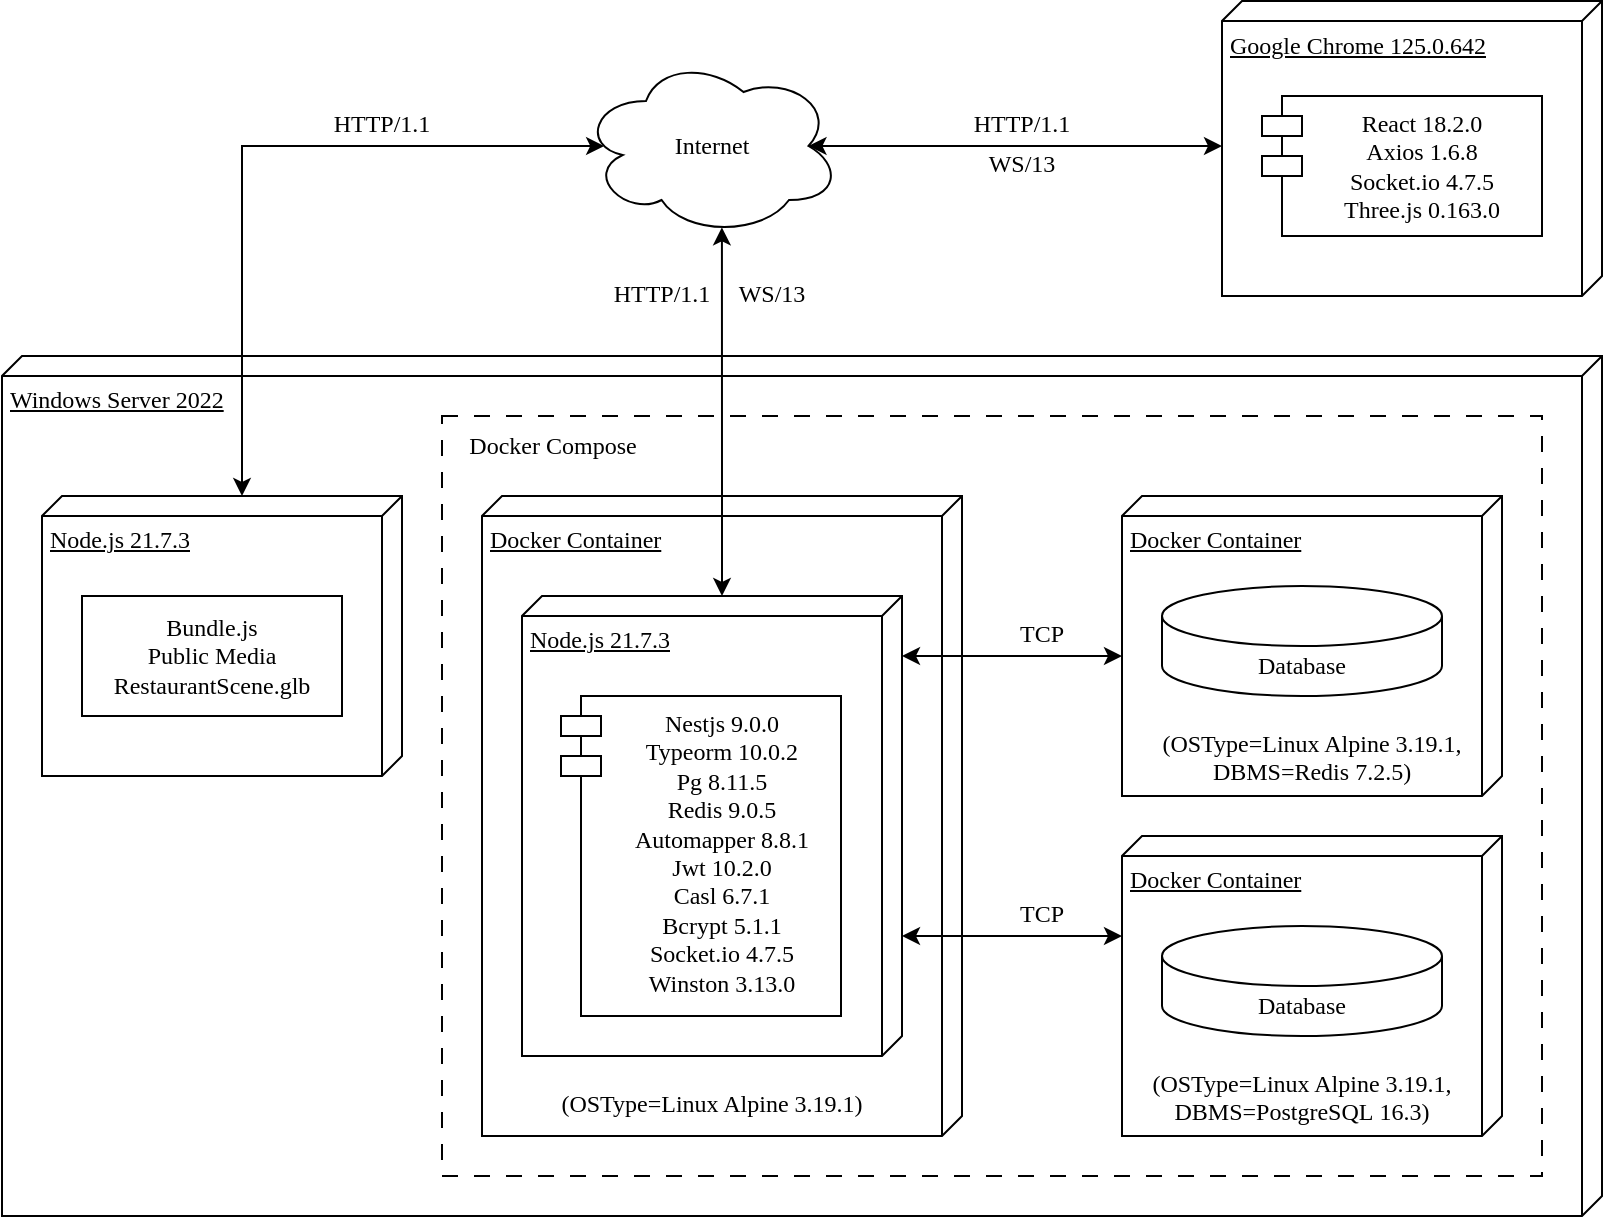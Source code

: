 <mxfile version="24.4.13" type="device">
  <diagram name="Страница — 1" id="NntWnEEcjp3JlhLhP7SL">
    <mxGraphModel dx="1967" dy="588" grid="1" gridSize="10" guides="1" tooltips="1" connect="1" arrows="1" fold="1" page="1" pageScale="1" pageWidth="827" pageHeight="1169" math="0" shadow="0">
      <root>
        <mxCell id="0" />
        <mxCell id="1" parent="0" />
        <mxCell id="Hx1Wna5k6tbOr8KZEkLQ-21" value="Windows Server 2022" style="verticalAlign=top;align=left;spacingTop=8;spacingLeft=2;spacingRight=12;shape=cube;size=10;direction=south;fontStyle=4;html=1;whiteSpace=wrap;fillColor=none;fontFamily=Times New Roman;" parent="1" vertex="1">
          <mxGeometry x="-320" y="230" width="800" height="430" as="geometry" />
        </mxCell>
        <mxCell id="REvpEQ_7IWV6Kqo4Qp0O-2" value="Node.js 21.7.3" style="verticalAlign=top;align=left;spacingTop=8;spacingLeft=2;spacingRight=12;shape=cube;size=10;direction=south;fontStyle=4;html=1;whiteSpace=wrap;fillColor=none;fontFamily=Times New Roman;" parent="1" vertex="1">
          <mxGeometry x="-300" y="300" width="180" height="140" as="geometry" />
        </mxCell>
        <mxCell id="Hx1Wna5k6tbOr8KZEkLQ-1" value="" style="rounded=0;whiteSpace=wrap;html=1;dashed=1;fillColor=none;perimeterSpacing=0;fontFamily=Times New Roman;glass=0;strokeWidth=1;dashPattern=8 8;" parent="1" vertex="1">
          <mxGeometry x="-100" y="260" width="550" height="380" as="geometry" />
        </mxCell>
        <mxCell id="Hx1Wna5k6tbOr8KZEkLQ-2" style="edgeStyle=orthogonalEdgeStyle;rounded=0;orthogonalLoop=1;jettySize=auto;html=1;startArrow=classic;startFill=1;fontFamily=Times New Roman;entryX=0.875;entryY=0.5;entryDx=0;entryDy=0;entryPerimeter=0;" parent="1" source="Hx1Wna5k6tbOr8KZEkLQ-3" target="REvpEQ_7IWV6Kqo4Qp0O-1" edge="1">
          <mxGeometry relative="1" as="geometry">
            <Array as="points">
              <mxPoint x="250" y="125" />
              <mxPoint x="250" y="125" />
            </Array>
          </mxGeometry>
        </mxCell>
        <mxCell id="Hx1Wna5k6tbOr8KZEkLQ-3" value="&lt;span style=&quot;text-align: center;&quot;&gt;Google Chrome 125.0.642&lt;/span&gt;" style="verticalAlign=top;align=left;spacingTop=8;spacingLeft=2;spacingRight=12;shape=cube;size=10;direction=south;fontStyle=4;html=1;whiteSpace=wrap;fillColor=none;fontFamily=Times New Roman;" parent="1" vertex="1">
          <mxGeometry x="290" y="52.5" width="190" height="147.5" as="geometry" />
        </mxCell>
        <mxCell id="Hx1Wna5k6tbOr8KZEkLQ-4" value="React 18.2.0&lt;div&gt;Axios 1.6.8&lt;br&gt;Socket.io 4.7.5&lt;br&gt;&lt;/div&gt;&lt;div&gt;Three.js 0.163.0&lt;br&gt;&lt;/div&gt;" style="shape=module;align=left;spacingLeft=20;align=center;verticalAlign=top;whiteSpace=wrap;html=1;fillColor=none;fontFamily=Times New Roman;" parent="1" vertex="1">
          <mxGeometry x="310" y="100" width="140" height="70" as="geometry" />
        </mxCell>
        <mxCell id="REvpEQ_7IWV6Kqo4Qp0O-3" style="edgeStyle=orthogonalEdgeStyle;rounded=0;orthogonalLoop=1;jettySize=auto;html=1;startArrow=classic;startFill=1;entryX=0.542;entryY=0.952;entryDx=0;entryDy=0;entryPerimeter=0;" parent="1" source="REvpEQ_7IWV6Kqo4Qp0O-5" target="REvpEQ_7IWV6Kqo4Qp0O-1" edge="1">
          <mxGeometry relative="1" as="geometry">
            <Array as="points">
              <mxPoint x="40" y="300" />
            </Array>
          </mxGeometry>
        </mxCell>
        <mxCell id="Hx1Wna5k6tbOr8KZEkLQ-6" value="Docker Container" style="verticalAlign=top;align=left;spacingTop=8;spacingLeft=2;spacingRight=12;shape=cube;size=10;direction=south;fontStyle=4;html=1;whiteSpace=wrap;fillColor=none;fontFamily=Times New Roman;" parent="1" vertex="1">
          <mxGeometry x="-80" y="300" width="240" height="320" as="geometry" />
        </mxCell>
        <mxCell id="Hx1Wna5k6tbOr8KZEkLQ-7" value="(OSType=Linux Alpine 3.19.1)" style="text;strokeColor=none;fillColor=none;align=center;verticalAlign=top;spacingLeft=4;spacingRight=4;overflow=hidden;rotatable=0;points=[[0,0.5],[1,0.5]];portConstraint=eastwest;whiteSpace=wrap;html=1;fontFamily=Times New Roman;" parent="1" vertex="1">
          <mxGeometry x="-70" y="590" width="210" height="30" as="geometry" />
        </mxCell>
        <mxCell id="Hx1Wna5k6tbOr8KZEkLQ-8" value="Docker Container&lt;span style=&quot;white-space: pre;&quot;&gt;&#x9;&lt;/span&gt;" style="verticalAlign=top;align=left;spacingTop=8;spacingLeft=2;spacingRight=12;shape=cube;size=10;direction=south;fontStyle=4;html=1;whiteSpace=wrap;fillColor=none;fontFamily=Times New Roman;" parent="1" vertex="1">
          <mxGeometry x="240" y="470" width="190" height="150" as="geometry" />
        </mxCell>
        <mxCell id="Hx1Wna5k6tbOr8KZEkLQ-9" value="(OSType=Linux Alpine 3.19.1,&lt;div&gt;&lt;span style=&quot;background-color: initial;&quot;&gt;DBMS=PostgreSQL&lt;/span&gt;&lt;span style=&quot;background-color: initial;&quot;&gt;&amp;nbsp;16.3)&lt;/span&gt;&lt;/div&gt;" style="text;strokeColor=none;fillColor=none;align=center;verticalAlign=top;spacingLeft=4;spacingRight=4;overflow=hidden;rotatable=0;points=[[0,0.5],[1,0.5]];portConstraint=eastwest;whiteSpace=wrap;html=1;fontFamily=Times New Roman;" parent="1" vertex="1">
          <mxGeometry x="240" y="580" width="180" height="40" as="geometry" />
        </mxCell>
        <mxCell id="Hx1Wna5k6tbOr8KZEkLQ-10" value="Database" style="shape=cylinder3;whiteSpace=wrap;html=1;boundedLbl=1;backgroundOutline=1;size=15;fillColor=none;fontFamily=Times New Roman;" parent="1" vertex="1">
          <mxGeometry x="260" y="515" width="140" height="55" as="geometry" />
        </mxCell>
        <mxCell id="Hx1Wna5k6tbOr8KZEkLQ-11" value="HTTP/1.1" style="text;strokeColor=none;fillColor=none;align=center;verticalAlign=top;spacingLeft=4;spacingRight=4;overflow=hidden;rotatable=0;points=[[0,0.5],[1,0.5]];portConstraint=eastwest;whiteSpace=wrap;html=1;fontFamily=Times New Roman;" parent="1" vertex="1">
          <mxGeometry x="160" y="100" width="60" height="20" as="geometry" />
        </mxCell>
        <mxCell id="Hx1Wna5k6tbOr8KZEkLQ-12" value="TCP" style="text;strokeColor=none;fillColor=none;align=center;verticalAlign=top;spacingLeft=4;spacingRight=4;overflow=hidden;rotatable=0;points=[[0,0.5],[1,0.5]];portConstraint=eastwest;whiteSpace=wrap;html=1;fontFamily=Times New Roman;" parent="1" vertex="1">
          <mxGeometry x="180" y="495" width="40" height="20" as="geometry" />
        </mxCell>
        <mxCell id="Hx1Wna5k6tbOr8KZEkLQ-13" value="" style="edgeStyle=orthogonalEdgeStyle;rounded=0;orthogonalLoop=1;jettySize=auto;html=1;startArrow=classic;startFill=1;fontFamily=Times New Roman;" parent="1" source="Hx1Wna5k6tbOr8KZEkLQ-18" target="REvpEQ_7IWV6Kqo4Qp0O-5" edge="1">
          <mxGeometry relative="1" as="geometry">
            <mxPoint x="188" y="538" as="sourcePoint" />
            <mxPoint x="308" y="538" as="targetPoint" />
            <Array as="points">
              <mxPoint x="190" y="380" />
              <mxPoint x="190" y="380" />
            </Array>
          </mxGeometry>
        </mxCell>
        <mxCell id="Hx1Wna5k6tbOr8KZEkLQ-18" value="Docker Container" style="verticalAlign=top;align=left;spacingTop=8;spacingLeft=2;spacingRight=12;shape=cube;size=10;direction=south;fontStyle=4;html=1;whiteSpace=wrap;fillColor=none;fontFamily=Times New Roman;" parent="1" vertex="1">
          <mxGeometry x="240" y="300" width="190" height="150" as="geometry" />
        </mxCell>
        <mxCell id="Hx1Wna5k6tbOr8KZEkLQ-19" value="(OSType=Linux Alpine 3.19.1,&lt;div&gt;&lt;span style=&quot;background-color: initial;&quot;&gt;DBMS=Redis&lt;/span&gt;&lt;span style=&quot;background-color: initial;&quot;&gt;&amp;nbsp;7.2.5)&lt;/span&gt;&lt;/div&gt;" style="text;strokeColor=none;fillColor=none;align=center;verticalAlign=top;spacingLeft=4;spacingRight=4;overflow=hidden;rotatable=0;points=[[0,0.5],[1,0.5]];portConstraint=eastwest;whiteSpace=wrap;html=1;fontFamily=Times New Roman;" parent="1" vertex="1">
          <mxGeometry x="240" y="410" width="190" height="40" as="geometry" />
        </mxCell>
        <mxCell id="Hx1Wna5k6tbOr8KZEkLQ-20" value="Database" style="shape=cylinder3;whiteSpace=wrap;html=1;boundedLbl=1;backgroundOutline=1;size=15;fillColor=none;fontFamily=Times New Roman;" parent="1" vertex="1">
          <mxGeometry x="260" y="345" width="140" height="55" as="geometry" />
        </mxCell>
        <mxCell id="Hx1Wna5k6tbOr8KZEkLQ-22" value="Bundle.js&lt;br&gt;&lt;div&gt;Public Media&lt;/div&gt;&lt;div&gt;RestaurantScene.glb&lt;/div&gt;" style="rounded=0;whiteSpace=wrap;html=1;fillColor=none;fontFamily=Times New Roman;" parent="1" vertex="1">
          <mxGeometry x="-280" y="350" width="130" height="60" as="geometry" />
        </mxCell>
        <mxCell id="Hx1Wna5k6tbOr8KZEkLQ-24" value="" style="edgeStyle=orthogonalEdgeStyle;rounded=0;orthogonalLoop=1;jettySize=auto;html=1;startArrow=classic;startFill=1;fontFamily=Times New Roman;exitX=0.089;exitY=0.5;exitDx=0;exitDy=0;exitPerimeter=0;" parent="1" source="REvpEQ_7IWV6Kqo4Qp0O-1" target="REvpEQ_7IWV6Kqo4Qp0O-2" edge="1">
          <mxGeometry relative="1" as="geometry">
            <Array as="points">
              <mxPoint x="-200" y="125" />
            </Array>
            <mxPoint x="-450" y="232" as="sourcePoint" />
            <mxPoint x="-370" y="410" as="targetPoint" />
          </mxGeometry>
        </mxCell>
        <mxCell id="Hx1Wna5k6tbOr8KZEkLQ-25" value="Docker Compose" style="text;html=1;align=center;verticalAlign=middle;resizable=0;points=[];autosize=1;strokeColor=none;fillColor=none;fontFamily=Times New Roman;" parent="1" vertex="1">
          <mxGeometry x="-100" y="260" width="110" height="30" as="geometry" />
        </mxCell>
        <mxCell id="Hx1Wna5k6tbOr8KZEkLQ-27" value="WS/13" style="text;strokeColor=none;fillColor=none;align=center;verticalAlign=top;spacingLeft=4;spacingRight=4;overflow=hidden;rotatable=0;points=[[0,0.5],[1,0.5]];portConstraint=eastwest;whiteSpace=wrap;html=1;fontFamily=Times New Roman;" parent="1" vertex="1">
          <mxGeometry x="165" y="120" width="50" height="20" as="geometry" />
        </mxCell>
        <mxCell id="Hx1Wna5k6tbOr8KZEkLQ-28" value="HTTP/1.1" style="text;strokeColor=none;fillColor=none;align=center;verticalAlign=top;spacingLeft=4;spacingRight=4;overflow=hidden;rotatable=0;points=[[0,0.5],[1,0.5]];portConstraint=eastwest;whiteSpace=wrap;html=1;fontFamily=Times New Roman;" parent="1" vertex="1">
          <mxGeometry x="-160" y="100" width="60" height="20" as="geometry" />
        </mxCell>
        <mxCell id="Hx1Wna5k6tbOr8KZEkLQ-29" value="" style="edgeStyle=orthogonalEdgeStyle;rounded=0;orthogonalLoop=1;jettySize=auto;html=1;startArrow=classic;startFill=1;fontFamily=Times New Roman;" parent="1" source="Hx1Wna5k6tbOr8KZEkLQ-8" target="REvpEQ_7IWV6Kqo4Qp0O-5" edge="1">
          <mxGeometry relative="1" as="geometry">
            <mxPoint x="240" y="537.457" as="sourcePoint" />
            <mxPoint x="139" y="537.457" as="targetPoint" />
            <Array as="points">
              <mxPoint x="190" y="520" />
              <mxPoint x="190" y="520" />
            </Array>
          </mxGeometry>
        </mxCell>
        <mxCell id="Hx1Wna5k6tbOr8KZEkLQ-30" value="TCP" style="text;strokeColor=none;fillColor=none;align=center;verticalAlign=top;spacingLeft=4;spacingRight=4;overflow=hidden;rotatable=0;points=[[0,0.5],[1,0.5]];portConstraint=eastwest;whiteSpace=wrap;html=1;fontFamily=Times New Roman;" parent="1" vertex="1">
          <mxGeometry x="180" y="355" width="40" height="20" as="geometry" />
        </mxCell>
        <mxCell id="REvpEQ_7IWV6Kqo4Qp0O-1" value="&lt;font style=&quot;font-size: 12px;&quot; face=&quot;Times New Roman&quot;&gt;Internet&lt;/font&gt;" style="ellipse;shape=cloud;whiteSpace=wrap;html=1;fontSize=12;" parent="1" vertex="1">
          <mxGeometry x="-30.5" y="80" width="130" height="90" as="geometry" />
        </mxCell>
        <mxCell id="REvpEQ_7IWV6Kqo4Qp0O-5" value="Node.js 21.7.3" style="verticalAlign=top;align=left;spacingTop=8;spacingLeft=2;spacingRight=12;shape=cube;size=10;direction=south;fontStyle=4;html=1;whiteSpace=wrap;fillColor=none;fontFamily=Times New Roman;" parent="1" vertex="1">
          <mxGeometry x="-60" y="350" width="190" height="230" as="geometry" />
        </mxCell>
        <mxCell id="REvpEQ_7IWV6Kqo4Qp0O-6" value="Nestjs 9.0.0&lt;div&gt;Typeorm 10.0.2&lt;/div&gt;Pg 8.11.5&lt;div&gt;Redis 9.0.5&lt;/div&gt;Automapper 8.8.1&lt;div&gt;Jwt 10.2.0&lt;/div&gt;&lt;div&gt;&lt;div&gt;Casl 6.7.1&lt;/div&gt;&lt;/div&gt;&lt;div&gt;Bcrypt 5.1.1&lt;/div&gt;&lt;div&gt;Socket.io 4.7.5&lt;/div&gt;&lt;div&gt;Winston 3.13.0&lt;/div&gt;" style="shape=module;align=left;spacingLeft=20;align=center;verticalAlign=top;whiteSpace=wrap;html=1;fillColor=none;fontFamily=Times New Roman;" parent="1" vertex="1">
          <mxGeometry x="-40.5" y="400" width="140" height="160" as="geometry" />
        </mxCell>
        <mxCell id="REvpEQ_7IWV6Kqo4Qp0O-11" value="HTTP/1.1" style="text;strokeColor=none;fillColor=none;align=center;verticalAlign=top;spacingLeft=4;spacingRight=4;overflow=hidden;rotatable=0;points=[[0,0.5],[1,0.5]];portConstraint=eastwest;whiteSpace=wrap;html=1;fontFamily=Times New Roman;" parent="1" vertex="1">
          <mxGeometry x="-20" y="185" width="60" height="20" as="geometry" />
        </mxCell>
        <mxCell id="REvpEQ_7IWV6Kqo4Qp0O-12" value="WS/13" style="text;strokeColor=none;fillColor=none;align=center;verticalAlign=top;spacingLeft=4;spacingRight=4;overflow=hidden;rotatable=0;points=[[0,0.5],[1,0.5]];portConstraint=eastwest;whiteSpace=wrap;html=1;fontFamily=Times New Roman;" parent="1" vertex="1">
          <mxGeometry x="40" y="185" width="50" height="20" as="geometry" />
        </mxCell>
      </root>
    </mxGraphModel>
  </diagram>
</mxfile>

